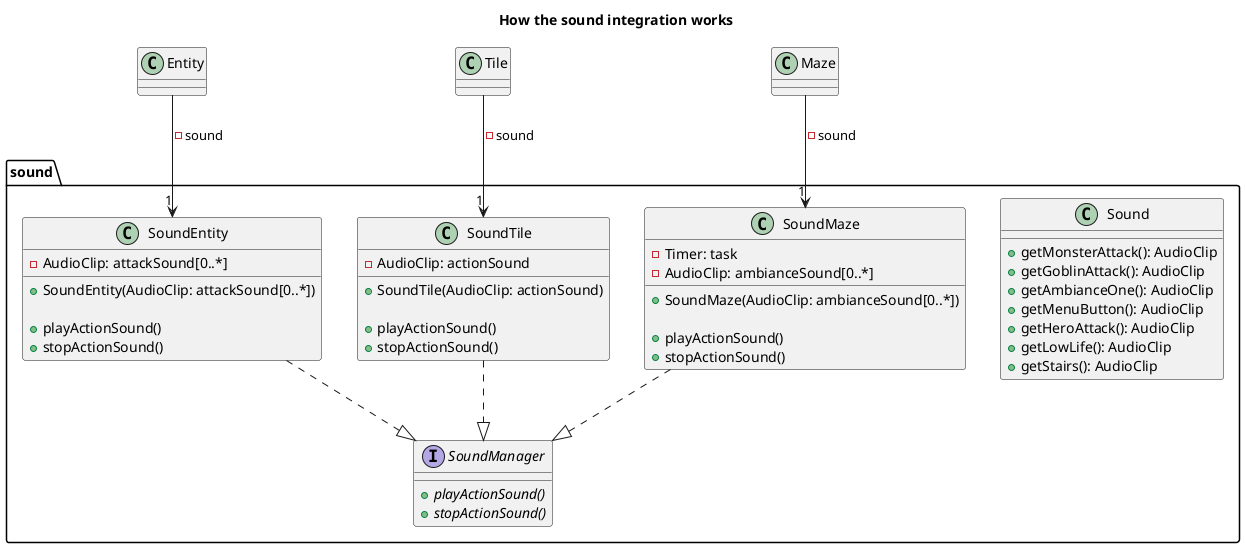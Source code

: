@startuml

title How the sound integration works

package sound{

    class Sound{
        + getMonsterAttack(): AudioClip
        + getGoblinAttack(): AudioClip
        + getAmbianceOne(): AudioClip
        + getMenuButton(): AudioClip
        + getHeroAttack(): AudioClip
        + getLowLife(): AudioClip
        + getStairs(): AudioClip
    }

    class SoundEntity{
        - AudioClip: attackSound[0..*]

        + SoundEntity(AudioClip: attackSound[0..*])

        + playActionSound()
        + stopActionSound()
    }


    class SoundTile{
        - AudioClip: actionSound
        + SoundTile(AudioClip: actionSound)

        + playActionSound()
        + stopActionSound()
    }

    class SoundMaze{
        - Timer: task
        - AudioClip: ambianceSound[0..*]

        + SoundMaze(AudioClip: ambianceSound[0..*])

        + playActionSound()
        + stopActionSound()
    }

    interface SoundManager{
        + {abstract} playActionSound()
        + {abstract} stopActionSound()
    }
}
Entity --> "1" SoundEntity: -sound
Tile --> "1" SoundTile: -sound
Maze --> "1" SoundMaze: -sound

SoundEntity ..|> SoundManager
SoundMaze ..|> SoundManager
SoundTile ..|> SoundManager

@enduml